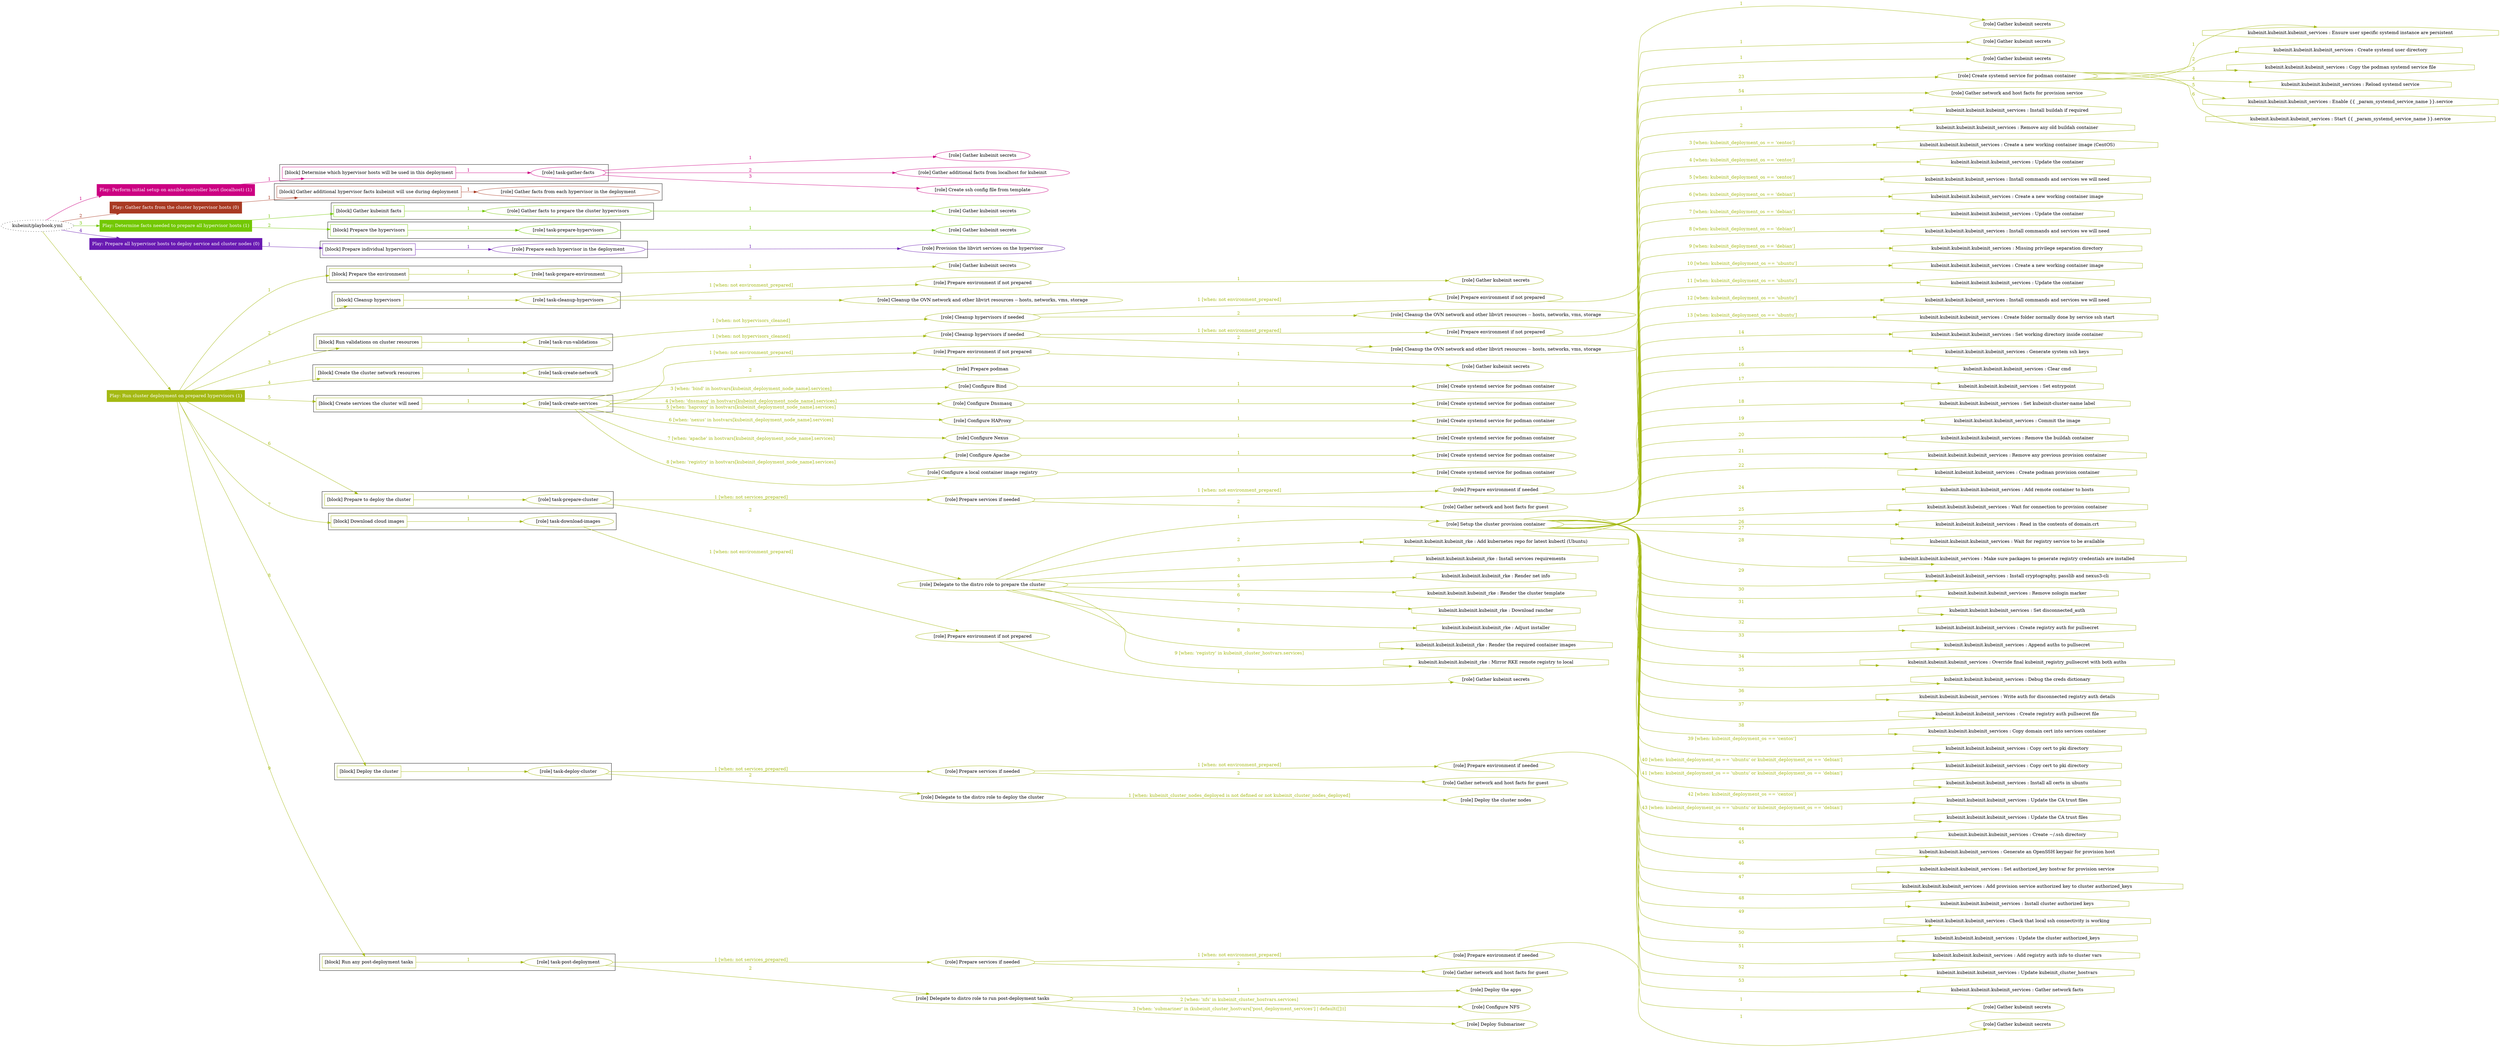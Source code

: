 digraph {
	graph [concentrate=true ordering=in rankdir=LR ratio=fill]
	edge [esep=5 sep=10]
	"kubeinit/playbook.yml" [URL="/home/runner/work/kubeinit/kubeinit/kubeinit/playbook.yml" id=playbook_18d47dff style=dotted]
	play_b6b87c0c [label="Play: Perform initial setup on ansible-controller host (localhost) (1)" URL="/home/runner/work/kubeinit/kubeinit/kubeinit/playbook.yml" color="#cc0082" fontcolor="#ffffff" id=play_b6b87c0c shape=box style=filled tooltip=localhost]
	"kubeinit/playbook.yml" -> play_b6b87c0c [label="1 " color="#cc0082" fontcolor="#cc0082" id=edge_9fa47a9b labeltooltip="1 " tooltip="1 "]
	subgraph "Gather kubeinit secrets" {
		role_8060abc3 [label="[role] Gather kubeinit secrets" URL="/home/runner/.ansible/collections/ansible_collections/kubeinit/kubeinit/roles/kubeinit_prepare/tasks/build_hypervisors_group.yml" color="#cc0082" id=role_8060abc3 tooltip="Gather kubeinit secrets"]
	}
	subgraph "Gather additional facts from localhost for kubeinit" {
		role_ea98f8de [label="[role] Gather additional facts from localhost for kubeinit" URL="/home/runner/.ansible/collections/ansible_collections/kubeinit/kubeinit/roles/kubeinit_prepare/tasks/build_hypervisors_group.yml" color="#cc0082" id=role_ea98f8de tooltip="Gather additional facts from localhost for kubeinit"]
	}
	subgraph "Create ssh config file from template" {
		role_9ffa8717 [label="[role] Create ssh config file from template" URL="/home/runner/.ansible/collections/ansible_collections/kubeinit/kubeinit/roles/kubeinit_prepare/tasks/build_hypervisors_group.yml" color="#cc0082" id=role_9ffa8717 tooltip="Create ssh config file from template"]
	}
	subgraph "task-gather-facts" {
		role_30668539 [label="[role] task-gather-facts" URL="/home/runner/work/kubeinit/kubeinit/kubeinit/playbook.yml" color="#cc0082" id=role_30668539 tooltip="task-gather-facts"]
		role_30668539 -> role_8060abc3 [label="1 " color="#cc0082" fontcolor="#cc0082" id=edge_015f5c0c labeltooltip="1 " tooltip="1 "]
		role_30668539 -> role_ea98f8de [label="2 " color="#cc0082" fontcolor="#cc0082" id=edge_b8d98348 labeltooltip="2 " tooltip="2 "]
		role_30668539 -> role_9ffa8717 [label="3 " color="#cc0082" fontcolor="#cc0082" id=edge_18670500 labeltooltip="3 " tooltip="3 "]
	}
	subgraph "Play: Perform initial setup on ansible-controller host (localhost) (1)" {
		play_b6b87c0c -> block_c91c6707 [label=1 color="#cc0082" fontcolor="#cc0082" id=edge_c7769982 labeltooltip=1 tooltip=1]
		subgraph cluster_block_c91c6707 {
			block_c91c6707 [label="[block] Determine which hypervisor hosts will be used in this deployment" URL="/home/runner/work/kubeinit/kubeinit/kubeinit/playbook.yml" color="#cc0082" id=block_c91c6707 labeltooltip="Determine which hypervisor hosts will be used in this deployment" shape=box tooltip="Determine which hypervisor hosts will be used in this deployment"]
			block_c91c6707 -> role_30668539 [label="1 " color="#cc0082" fontcolor="#cc0082" id=edge_f5919e7e labeltooltip="1 " tooltip="1 "]
		}
	}
	play_7a7fb4d0 [label="Play: Gather facts from the cluster hypervisor hosts (0)" URL="/home/runner/work/kubeinit/kubeinit/kubeinit/playbook.yml" color="#a93a23" fontcolor="#ffffff" id=play_7a7fb4d0 shape=box style=filled tooltip="Play: Gather facts from the cluster hypervisor hosts (0)"]
	"kubeinit/playbook.yml" -> play_7a7fb4d0 [label="2 " color="#a93a23" fontcolor="#a93a23" id=edge_b80edf5e labeltooltip="2 " tooltip="2 "]
	subgraph "Gather facts from each hypervisor in the deployment" {
		role_2e8e6f2e [label="[role] Gather facts from each hypervisor in the deployment" URL="/home/runner/work/kubeinit/kubeinit/kubeinit/playbook.yml" color="#a93a23" id=role_2e8e6f2e tooltip="Gather facts from each hypervisor in the deployment"]
	}
	subgraph "Play: Gather facts from the cluster hypervisor hosts (0)" {
		play_7a7fb4d0 -> block_210640c6 [label=1 color="#a93a23" fontcolor="#a93a23" id=edge_93632564 labeltooltip=1 tooltip=1]
		subgraph cluster_block_210640c6 {
			block_210640c6 [label="[block] Gather additional hypervisor facts kubeinit will use during deployment" URL="/home/runner/work/kubeinit/kubeinit/kubeinit/playbook.yml" color="#a93a23" id=block_210640c6 labeltooltip="Gather additional hypervisor facts kubeinit will use during deployment" shape=box tooltip="Gather additional hypervisor facts kubeinit will use during deployment"]
			block_210640c6 -> role_2e8e6f2e [label="1 " color="#a93a23" fontcolor="#a93a23" id=edge_efc569c7 labeltooltip="1 " tooltip="1 "]
		}
	}
	play_a8dac6bf [label="Play: Determine facts needed to prepare all hypervisor hosts (1)" URL="/home/runner/work/kubeinit/kubeinit/kubeinit/playbook.yml" color="#73c804" fontcolor="#ffffff" id=play_a8dac6bf shape=box style=filled tooltip=localhost]
	"kubeinit/playbook.yml" -> play_a8dac6bf [label="3 " color="#73c804" fontcolor="#73c804" id=edge_4d4c3b42 labeltooltip="3 " tooltip="3 "]
	subgraph "Gather kubeinit secrets" {
		role_856771d6 [label="[role] Gather kubeinit secrets" URL="/home/runner/.ansible/collections/ansible_collections/kubeinit/kubeinit/roles/kubeinit_prepare/tasks/gather_kubeinit_facts.yml" color="#73c804" id=role_856771d6 tooltip="Gather kubeinit secrets"]
	}
	subgraph "Gather facts to prepare the cluster hypervisors" {
		role_bec69e71 [label="[role] Gather facts to prepare the cluster hypervisors" URL="/home/runner/work/kubeinit/kubeinit/kubeinit/playbook.yml" color="#73c804" id=role_bec69e71 tooltip="Gather facts to prepare the cluster hypervisors"]
		role_bec69e71 -> role_856771d6 [label="1 " color="#73c804" fontcolor="#73c804" id=edge_4f2a9dd4 labeltooltip="1 " tooltip="1 "]
	}
	subgraph "Gather kubeinit secrets" {
		role_91c8e1f8 [label="[role] Gather kubeinit secrets" URL="/home/runner/.ansible/collections/ansible_collections/kubeinit/kubeinit/roles/kubeinit_prepare/tasks/gather_kubeinit_facts.yml" color="#73c804" id=role_91c8e1f8 tooltip="Gather kubeinit secrets"]
	}
	subgraph "task-prepare-hypervisors" {
		role_a3110a7a [label="[role] task-prepare-hypervisors" URL="/home/runner/work/kubeinit/kubeinit/kubeinit/playbook.yml" color="#73c804" id=role_a3110a7a tooltip="task-prepare-hypervisors"]
		role_a3110a7a -> role_91c8e1f8 [label="1 " color="#73c804" fontcolor="#73c804" id=edge_2ae1c5d8 labeltooltip="1 " tooltip="1 "]
	}
	subgraph "Play: Determine facts needed to prepare all hypervisor hosts (1)" {
		play_a8dac6bf -> block_017bd061 [label=1 color="#73c804" fontcolor="#73c804" id=edge_4e412e51 labeltooltip=1 tooltip=1]
		subgraph cluster_block_017bd061 {
			block_017bd061 [label="[block] Gather kubeinit facts" URL="/home/runner/work/kubeinit/kubeinit/kubeinit/playbook.yml" color="#73c804" id=block_017bd061 labeltooltip="Gather kubeinit facts" shape=box tooltip="Gather kubeinit facts"]
			block_017bd061 -> role_bec69e71 [label="1 " color="#73c804" fontcolor="#73c804" id=edge_a0aeb68e labeltooltip="1 " tooltip="1 "]
		}
		play_a8dac6bf -> block_4fc7c3f3 [label=2 color="#73c804" fontcolor="#73c804" id=edge_17f4073c labeltooltip=2 tooltip=2]
		subgraph cluster_block_4fc7c3f3 {
			block_4fc7c3f3 [label="[block] Prepare the hypervisors" URL="/home/runner/work/kubeinit/kubeinit/kubeinit/playbook.yml" color="#73c804" id=block_4fc7c3f3 labeltooltip="Prepare the hypervisors" shape=box tooltip="Prepare the hypervisors"]
			block_4fc7c3f3 -> role_a3110a7a [label="1 " color="#73c804" fontcolor="#73c804" id=edge_47a00c60 labeltooltip="1 " tooltip="1 "]
		}
	}
	play_93c455d0 [label="Play: Prepare all hypervisor hosts to deploy service and cluster nodes (0)" URL="/home/runner/work/kubeinit/kubeinit/kubeinit/playbook.yml" color="#691ab2" fontcolor="#ffffff" id=play_93c455d0 shape=box style=filled tooltip="Play: Prepare all hypervisor hosts to deploy service and cluster nodes (0)"]
	"kubeinit/playbook.yml" -> play_93c455d0 [label="4 " color="#691ab2" fontcolor="#691ab2" id=edge_ddf2c8f2 labeltooltip="4 " tooltip="4 "]
	subgraph "Provision the libvirt services on the hypervisor" {
		role_1809dc3b [label="[role] Provision the libvirt services on the hypervisor" URL="/home/runner/.ansible/collections/ansible_collections/kubeinit/kubeinit/roles/kubeinit_prepare/tasks/prepare_hypervisor.yml" color="#691ab2" id=role_1809dc3b tooltip="Provision the libvirt services on the hypervisor"]
	}
	subgraph "Prepare each hypervisor in the deployment" {
		role_7d11602c [label="[role] Prepare each hypervisor in the deployment" URL="/home/runner/work/kubeinit/kubeinit/kubeinit/playbook.yml" color="#691ab2" id=role_7d11602c tooltip="Prepare each hypervisor in the deployment"]
		role_7d11602c -> role_1809dc3b [label="1 " color="#691ab2" fontcolor="#691ab2" id=edge_56c9530b labeltooltip="1 " tooltip="1 "]
	}
	subgraph "Play: Prepare all hypervisor hosts to deploy service and cluster nodes (0)" {
		play_93c455d0 -> block_ba1f85b3 [label=1 color="#691ab2" fontcolor="#691ab2" id=edge_bf83bf2f labeltooltip=1 tooltip=1]
		subgraph cluster_block_ba1f85b3 {
			block_ba1f85b3 [label="[block] Prepare individual hypervisors" URL="/home/runner/work/kubeinit/kubeinit/kubeinit/playbook.yml" color="#691ab2" id=block_ba1f85b3 labeltooltip="Prepare individual hypervisors" shape=box tooltip="Prepare individual hypervisors"]
			block_ba1f85b3 -> role_7d11602c [label="1 " color="#691ab2" fontcolor="#691ab2" id=edge_63945e53 labeltooltip="1 " tooltip="1 "]
		}
	}
	play_e9b2b8d9 [label="Play: Run cluster deployment on prepared hypervisors (1)" URL="/home/runner/work/kubeinit/kubeinit/kubeinit/playbook.yml" color="#a4b913" fontcolor="#ffffff" id=play_e9b2b8d9 shape=box style=filled tooltip=localhost]
	"kubeinit/playbook.yml" -> play_e9b2b8d9 [label="5 " color="#a4b913" fontcolor="#a4b913" id=edge_b8d8cc0f labeltooltip="5 " tooltip="5 "]
	subgraph "Gather kubeinit secrets" {
		role_da49d522 [label="[role] Gather kubeinit secrets" URL="/home/runner/.ansible/collections/ansible_collections/kubeinit/kubeinit/roles/kubeinit_prepare/tasks/gather_kubeinit_facts.yml" color="#a4b913" id=role_da49d522 tooltip="Gather kubeinit secrets"]
	}
	subgraph "task-prepare-environment" {
		role_1f3ae71d [label="[role] task-prepare-environment" URL="/home/runner/work/kubeinit/kubeinit/kubeinit/playbook.yml" color="#a4b913" id=role_1f3ae71d tooltip="task-prepare-environment"]
		role_1f3ae71d -> role_da49d522 [label="1 " color="#a4b913" fontcolor="#a4b913" id=edge_95d96d29 labeltooltip="1 " tooltip="1 "]
	}
	subgraph "Gather kubeinit secrets" {
		role_e6c67e26 [label="[role] Gather kubeinit secrets" URL="/home/runner/.ansible/collections/ansible_collections/kubeinit/kubeinit/roles/kubeinit_prepare/tasks/gather_kubeinit_facts.yml" color="#a4b913" id=role_e6c67e26 tooltip="Gather kubeinit secrets"]
	}
	subgraph "Prepare environment if not prepared" {
		role_30a998e1 [label="[role] Prepare environment if not prepared" URL="/home/runner/.ansible/collections/ansible_collections/kubeinit/kubeinit/roles/kubeinit_prepare/tasks/cleanup_hypervisors.yml" color="#a4b913" id=role_30a998e1 tooltip="Prepare environment if not prepared"]
		role_30a998e1 -> role_e6c67e26 [label="1 " color="#a4b913" fontcolor="#a4b913" id=edge_70e42d14 labeltooltip="1 " tooltip="1 "]
	}
	subgraph "Cleanup the OVN network and other libvirt resources -- hosts, networks, vms, storage" {
		role_a67dd009 [label="[role] Cleanup the OVN network and other libvirt resources -- hosts, networks, vms, storage" URL="/home/runner/.ansible/collections/ansible_collections/kubeinit/kubeinit/roles/kubeinit_prepare/tasks/cleanup_hypervisors.yml" color="#a4b913" id=role_a67dd009 tooltip="Cleanup the OVN network and other libvirt resources -- hosts, networks, vms, storage"]
	}
	subgraph "task-cleanup-hypervisors" {
		role_318609d0 [label="[role] task-cleanup-hypervisors" URL="/home/runner/work/kubeinit/kubeinit/kubeinit/playbook.yml" color="#a4b913" id=role_318609d0 tooltip="task-cleanup-hypervisors"]
		role_318609d0 -> role_30a998e1 [label="1 [when: not environment_prepared]" color="#a4b913" fontcolor="#a4b913" id=edge_da55bd78 labeltooltip="1 [when: not environment_prepared]" tooltip="1 [when: not environment_prepared]"]
		role_318609d0 -> role_a67dd009 [label="2 " color="#a4b913" fontcolor="#a4b913" id=edge_a6aad539 labeltooltip="2 " tooltip="2 "]
	}
	subgraph "Gather kubeinit secrets" {
		role_46c4453d [label="[role] Gather kubeinit secrets" URL="/home/runner/.ansible/collections/ansible_collections/kubeinit/kubeinit/roles/kubeinit_prepare/tasks/gather_kubeinit_facts.yml" color="#a4b913" id=role_46c4453d tooltip="Gather kubeinit secrets"]
	}
	subgraph "Prepare environment if not prepared" {
		role_972b3ff0 [label="[role] Prepare environment if not prepared" URL="/home/runner/.ansible/collections/ansible_collections/kubeinit/kubeinit/roles/kubeinit_prepare/tasks/cleanup_hypervisors.yml" color="#a4b913" id=role_972b3ff0 tooltip="Prepare environment if not prepared"]
		role_972b3ff0 -> role_46c4453d [label="1 " color="#a4b913" fontcolor="#a4b913" id=edge_23086db3 labeltooltip="1 " tooltip="1 "]
	}
	subgraph "Cleanup the OVN network and other libvirt resources -- hosts, networks, vms, storage" {
		role_5d9de554 [label="[role] Cleanup the OVN network and other libvirt resources -- hosts, networks, vms, storage" URL="/home/runner/.ansible/collections/ansible_collections/kubeinit/kubeinit/roles/kubeinit_prepare/tasks/cleanup_hypervisors.yml" color="#a4b913" id=role_5d9de554 tooltip="Cleanup the OVN network and other libvirt resources -- hosts, networks, vms, storage"]
	}
	subgraph "Cleanup hypervisors if needed" {
		role_4e50f524 [label="[role] Cleanup hypervisors if needed" URL="/home/runner/.ansible/collections/ansible_collections/kubeinit/kubeinit/roles/kubeinit_validations/tasks/main.yml" color="#a4b913" id=role_4e50f524 tooltip="Cleanup hypervisors if needed"]
		role_4e50f524 -> role_972b3ff0 [label="1 [when: not environment_prepared]" color="#a4b913" fontcolor="#a4b913" id=edge_eb57e67e labeltooltip="1 [when: not environment_prepared]" tooltip="1 [when: not environment_prepared]"]
		role_4e50f524 -> role_5d9de554 [label="2 " color="#a4b913" fontcolor="#a4b913" id=edge_fe478766 labeltooltip="2 " tooltip="2 "]
	}
	subgraph "task-run-validations" {
		role_b77a80fd [label="[role] task-run-validations" URL="/home/runner/work/kubeinit/kubeinit/kubeinit/playbook.yml" color="#a4b913" id=role_b77a80fd tooltip="task-run-validations"]
		role_b77a80fd -> role_4e50f524 [label="1 [when: not hypervisors_cleaned]" color="#a4b913" fontcolor="#a4b913" id=edge_40e4a20f labeltooltip="1 [when: not hypervisors_cleaned]" tooltip="1 [when: not hypervisors_cleaned]"]
	}
	subgraph "Gather kubeinit secrets" {
		role_b567b6d1 [label="[role] Gather kubeinit secrets" URL="/home/runner/.ansible/collections/ansible_collections/kubeinit/kubeinit/roles/kubeinit_prepare/tasks/gather_kubeinit_facts.yml" color="#a4b913" id=role_b567b6d1 tooltip="Gather kubeinit secrets"]
	}
	subgraph "Prepare environment if not prepared" {
		role_32389838 [label="[role] Prepare environment if not prepared" URL="/home/runner/.ansible/collections/ansible_collections/kubeinit/kubeinit/roles/kubeinit_prepare/tasks/cleanup_hypervisors.yml" color="#a4b913" id=role_32389838 tooltip="Prepare environment if not prepared"]
		role_32389838 -> role_b567b6d1 [label="1 " color="#a4b913" fontcolor="#a4b913" id=edge_13d11cd9 labeltooltip="1 " tooltip="1 "]
	}
	subgraph "Cleanup the OVN network and other libvirt resources -- hosts, networks, vms, storage" {
		role_aee581ad [label="[role] Cleanup the OVN network and other libvirt resources -- hosts, networks, vms, storage" URL="/home/runner/.ansible/collections/ansible_collections/kubeinit/kubeinit/roles/kubeinit_prepare/tasks/cleanup_hypervisors.yml" color="#a4b913" id=role_aee581ad tooltip="Cleanup the OVN network and other libvirt resources -- hosts, networks, vms, storage"]
	}
	subgraph "Cleanup hypervisors if needed" {
		role_9cfe39aa [label="[role] Cleanup hypervisors if needed" URL="/home/runner/.ansible/collections/ansible_collections/kubeinit/kubeinit/roles/kubeinit_libvirt/tasks/create_network.yml" color="#a4b913" id=role_9cfe39aa tooltip="Cleanup hypervisors if needed"]
		role_9cfe39aa -> role_32389838 [label="1 [when: not environment_prepared]" color="#a4b913" fontcolor="#a4b913" id=edge_838c8fac labeltooltip="1 [when: not environment_prepared]" tooltip="1 [when: not environment_prepared]"]
		role_9cfe39aa -> role_aee581ad [label="2 " color="#a4b913" fontcolor="#a4b913" id=edge_c5715dee labeltooltip="2 " tooltip="2 "]
	}
	subgraph "task-create-network" {
		role_0436fbfc [label="[role] task-create-network" URL="/home/runner/work/kubeinit/kubeinit/kubeinit/playbook.yml" color="#a4b913" id=role_0436fbfc tooltip="task-create-network"]
		role_0436fbfc -> role_9cfe39aa [label="1 [when: not hypervisors_cleaned]" color="#a4b913" fontcolor="#a4b913" id=edge_7c92a2df labeltooltip="1 [when: not hypervisors_cleaned]" tooltip="1 [when: not hypervisors_cleaned]"]
	}
	subgraph "Gather kubeinit secrets" {
		role_d556713d [label="[role] Gather kubeinit secrets" URL="/home/runner/.ansible/collections/ansible_collections/kubeinit/kubeinit/roles/kubeinit_prepare/tasks/gather_kubeinit_facts.yml" color="#a4b913" id=role_d556713d tooltip="Gather kubeinit secrets"]
	}
	subgraph "Prepare environment if not prepared" {
		role_3ce62614 [label="[role] Prepare environment if not prepared" URL="/home/runner/.ansible/collections/ansible_collections/kubeinit/kubeinit/roles/kubeinit_services/tasks/main.yml" color="#a4b913" id=role_3ce62614 tooltip="Prepare environment if not prepared"]
		role_3ce62614 -> role_d556713d [label="1 " color="#a4b913" fontcolor="#a4b913" id=edge_ff6d3ae5 labeltooltip="1 " tooltip="1 "]
	}
	subgraph "Prepare podman" {
		role_92a9301b [label="[role] Prepare podman" URL="/home/runner/.ansible/collections/ansible_collections/kubeinit/kubeinit/roles/kubeinit_services/tasks/00_create_service_pod.yml" color="#a4b913" id=role_92a9301b tooltip="Prepare podman"]
	}
	subgraph "Create systemd service for podman container" {
		role_08304bac [label="[role] Create systemd service for podman container" URL="/home/runner/.ansible/collections/ansible_collections/kubeinit/kubeinit/roles/kubeinit_bind/tasks/main.yml" color="#a4b913" id=role_08304bac tooltip="Create systemd service for podman container"]
	}
	subgraph "Configure Bind" {
		role_f35caaeb [label="[role] Configure Bind" URL="/home/runner/.ansible/collections/ansible_collections/kubeinit/kubeinit/roles/kubeinit_services/tasks/start_services_containers.yml" color="#a4b913" id=role_f35caaeb tooltip="Configure Bind"]
		role_f35caaeb -> role_08304bac [label="1 " color="#a4b913" fontcolor="#a4b913" id=edge_734fa522 labeltooltip="1 " tooltip="1 "]
	}
	subgraph "Create systemd service for podman container" {
		role_cc1b3993 [label="[role] Create systemd service for podman container" URL="/home/runner/.ansible/collections/ansible_collections/kubeinit/kubeinit/roles/kubeinit_dnsmasq/tasks/main.yml" color="#a4b913" id=role_cc1b3993 tooltip="Create systemd service for podman container"]
	}
	subgraph "Configure Dnsmasq" {
		role_f56306ab [label="[role] Configure Dnsmasq" URL="/home/runner/.ansible/collections/ansible_collections/kubeinit/kubeinit/roles/kubeinit_services/tasks/start_services_containers.yml" color="#a4b913" id=role_f56306ab tooltip="Configure Dnsmasq"]
		role_f56306ab -> role_cc1b3993 [label="1 " color="#a4b913" fontcolor="#a4b913" id=edge_f1b2e29a labeltooltip="1 " tooltip="1 "]
	}
	subgraph "Create systemd service for podman container" {
		role_71fe3dec [label="[role] Create systemd service for podman container" URL="/home/runner/.ansible/collections/ansible_collections/kubeinit/kubeinit/roles/kubeinit_haproxy/tasks/main.yml" color="#a4b913" id=role_71fe3dec tooltip="Create systemd service for podman container"]
	}
	subgraph "Configure HAProxy" {
		role_1289afbe [label="[role] Configure HAProxy" URL="/home/runner/.ansible/collections/ansible_collections/kubeinit/kubeinit/roles/kubeinit_services/tasks/start_services_containers.yml" color="#a4b913" id=role_1289afbe tooltip="Configure HAProxy"]
		role_1289afbe -> role_71fe3dec [label="1 " color="#a4b913" fontcolor="#a4b913" id=edge_45c3070c labeltooltip="1 " tooltip="1 "]
	}
	subgraph "Create systemd service for podman container" {
		role_f14c0ce7 [label="[role] Create systemd service for podman container" URL="/home/runner/.ansible/collections/ansible_collections/kubeinit/kubeinit/roles/kubeinit_nexus/tasks/main.yml" color="#a4b913" id=role_f14c0ce7 tooltip="Create systemd service for podman container"]
	}
	subgraph "Configure Nexus" {
		role_8a3e960b [label="[role] Configure Nexus" URL="/home/runner/.ansible/collections/ansible_collections/kubeinit/kubeinit/roles/kubeinit_services/tasks/start_services_containers.yml" color="#a4b913" id=role_8a3e960b tooltip="Configure Nexus"]
		role_8a3e960b -> role_f14c0ce7 [label="1 " color="#a4b913" fontcolor="#a4b913" id=edge_ad21dc40 labeltooltip="1 " tooltip="1 "]
	}
	subgraph "Create systemd service for podman container" {
		role_d39a9d47 [label="[role] Create systemd service for podman container" URL="/home/runner/.ansible/collections/ansible_collections/kubeinit/kubeinit/roles/kubeinit_apache/tasks/main.yml" color="#a4b913" id=role_d39a9d47 tooltip="Create systemd service for podman container"]
	}
	subgraph "Configure Apache" {
		role_0157055f [label="[role] Configure Apache" URL="/home/runner/.ansible/collections/ansible_collections/kubeinit/kubeinit/roles/kubeinit_services/tasks/start_services_containers.yml" color="#a4b913" id=role_0157055f tooltip="Configure Apache"]
		role_0157055f -> role_d39a9d47 [label="1 " color="#a4b913" fontcolor="#a4b913" id=edge_f70081cf labeltooltip="1 " tooltip="1 "]
	}
	subgraph "Create systemd service for podman container" {
		role_fe306849 [label="[role] Create systemd service for podman container" URL="/home/runner/.ansible/collections/ansible_collections/kubeinit/kubeinit/roles/kubeinit_registry/tasks/main.yml" color="#a4b913" id=role_fe306849 tooltip="Create systemd service for podman container"]
	}
	subgraph "Configure a local container image registry" {
		role_df823fce [label="[role] Configure a local container image registry" URL="/home/runner/.ansible/collections/ansible_collections/kubeinit/kubeinit/roles/kubeinit_services/tasks/start_services_containers.yml" color="#a4b913" id=role_df823fce tooltip="Configure a local container image registry"]
		role_df823fce -> role_fe306849 [label="1 " color="#a4b913" fontcolor="#a4b913" id=edge_5b908dba labeltooltip="1 " tooltip="1 "]
	}
	subgraph "task-create-services" {
		role_62a5d311 [label="[role] task-create-services" URL="/home/runner/work/kubeinit/kubeinit/kubeinit/playbook.yml" color="#a4b913" id=role_62a5d311 tooltip="task-create-services"]
		role_62a5d311 -> role_3ce62614 [label="1 [when: not environment_prepared]" color="#a4b913" fontcolor="#a4b913" id=edge_c04a46c8 labeltooltip="1 [when: not environment_prepared]" tooltip="1 [when: not environment_prepared]"]
		role_62a5d311 -> role_92a9301b [label="2 " color="#a4b913" fontcolor="#a4b913" id=edge_27307eee labeltooltip="2 " tooltip="2 "]
		role_62a5d311 -> role_f35caaeb [label="3 [when: 'bind' in hostvars[kubeinit_deployment_node_name].services]" color="#a4b913" fontcolor="#a4b913" id=edge_60416a26 labeltooltip="3 [when: 'bind' in hostvars[kubeinit_deployment_node_name].services]" tooltip="3 [when: 'bind' in hostvars[kubeinit_deployment_node_name].services]"]
		role_62a5d311 -> role_f56306ab [label="4 [when: 'dnsmasq' in hostvars[kubeinit_deployment_node_name].services]" color="#a4b913" fontcolor="#a4b913" id=edge_06e623e9 labeltooltip="4 [when: 'dnsmasq' in hostvars[kubeinit_deployment_node_name].services]" tooltip="4 [when: 'dnsmasq' in hostvars[kubeinit_deployment_node_name].services]"]
		role_62a5d311 -> role_1289afbe [label="5 [when: 'haproxy' in hostvars[kubeinit_deployment_node_name].services]" color="#a4b913" fontcolor="#a4b913" id=edge_35be4554 labeltooltip="5 [when: 'haproxy' in hostvars[kubeinit_deployment_node_name].services]" tooltip="5 [when: 'haproxy' in hostvars[kubeinit_deployment_node_name].services]"]
		role_62a5d311 -> role_8a3e960b [label="6 [when: 'nexus' in hostvars[kubeinit_deployment_node_name].services]" color="#a4b913" fontcolor="#a4b913" id=edge_8bc43b34 labeltooltip="6 [when: 'nexus' in hostvars[kubeinit_deployment_node_name].services]" tooltip="6 [when: 'nexus' in hostvars[kubeinit_deployment_node_name].services]"]
		role_62a5d311 -> role_0157055f [label="7 [when: 'apache' in hostvars[kubeinit_deployment_node_name].services]" color="#a4b913" fontcolor="#a4b913" id=edge_2ea1d274 labeltooltip="7 [when: 'apache' in hostvars[kubeinit_deployment_node_name].services]" tooltip="7 [when: 'apache' in hostvars[kubeinit_deployment_node_name].services]"]
		role_62a5d311 -> role_df823fce [label="8 [when: 'registry' in hostvars[kubeinit_deployment_node_name].services]" color="#a4b913" fontcolor="#a4b913" id=edge_1277dbfb labeltooltip="8 [when: 'registry' in hostvars[kubeinit_deployment_node_name].services]" tooltip="8 [when: 'registry' in hostvars[kubeinit_deployment_node_name].services]"]
	}
	subgraph "Gather kubeinit secrets" {
		role_06355288 [label="[role] Gather kubeinit secrets" URL="/home/runner/.ansible/collections/ansible_collections/kubeinit/kubeinit/roles/kubeinit_prepare/tasks/gather_kubeinit_facts.yml" color="#a4b913" id=role_06355288 tooltip="Gather kubeinit secrets"]
	}
	subgraph "Prepare environment if needed" {
		role_dd2d61c0 [label="[role] Prepare environment if needed" URL="/home/runner/.ansible/collections/ansible_collections/kubeinit/kubeinit/roles/kubeinit_services/tasks/prepare_services.yml" color="#a4b913" id=role_dd2d61c0 tooltip="Prepare environment if needed"]
		role_dd2d61c0 -> role_06355288 [label="1 " color="#a4b913" fontcolor="#a4b913" id=edge_bc2de8de labeltooltip="1 " tooltip="1 "]
	}
	subgraph "Gather network and host facts for guest" {
		role_bfda3b1a [label="[role] Gather network and host facts for guest" URL="/home/runner/.ansible/collections/ansible_collections/kubeinit/kubeinit/roles/kubeinit_services/tasks/prepare_services.yml" color="#a4b913" id=role_bfda3b1a tooltip="Gather network and host facts for guest"]
	}
	subgraph "Prepare services if needed" {
		role_358dd399 [label="[role] Prepare services if needed" URL="/home/runner/.ansible/collections/ansible_collections/kubeinit/kubeinit/roles/kubeinit_prepare/tasks/prepare_cluster.yml" color="#a4b913" id=role_358dd399 tooltip="Prepare services if needed"]
		role_358dd399 -> role_dd2d61c0 [label="1 [when: not environment_prepared]" color="#a4b913" fontcolor="#a4b913" id=edge_fbc4a8cb labeltooltip="1 [when: not environment_prepared]" tooltip="1 [when: not environment_prepared]"]
		role_358dd399 -> role_bfda3b1a [label="2 " color="#a4b913" fontcolor="#a4b913" id=edge_39f7ff2a labeltooltip="2 " tooltip="2 "]
	}
	subgraph "Create systemd service for podman container" {
		role_20b3344e [label="[role] Create systemd service for podman container" URL="/home/runner/.ansible/collections/ansible_collections/kubeinit/kubeinit/roles/kubeinit_services/tasks/create_provision_container.yml" color="#a4b913" id=role_20b3344e tooltip="Create systemd service for podman container"]
		task_15ab8383 [label="kubeinit.kubeinit.kubeinit_services : Ensure user specific systemd instance are persistent" URL="/home/runner/.ansible/collections/ansible_collections/kubeinit/kubeinit/roles/kubeinit_services/tasks/create_managed_service.yml" color="#a4b913" id=task_15ab8383 shape=octagon tooltip="kubeinit.kubeinit.kubeinit_services : Ensure user specific systemd instance are persistent"]
		role_20b3344e -> task_15ab8383 [label="1 " color="#a4b913" fontcolor="#a4b913" id=edge_730f9a2b labeltooltip="1 " tooltip="1 "]
		task_7e2551ea [label="kubeinit.kubeinit.kubeinit_services : Create systemd user directory" URL="/home/runner/.ansible/collections/ansible_collections/kubeinit/kubeinit/roles/kubeinit_services/tasks/create_managed_service.yml" color="#a4b913" id=task_7e2551ea shape=octagon tooltip="kubeinit.kubeinit.kubeinit_services : Create systemd user directory"]
		role_20b3344e -> task_7e2551ea [label="2 " color="#a4b913" fontcolor="#a4b913" id=edge_1a3167c6 labeltooltip="2 " tooltip="2 "]
		task_e57f54d2 [label="kubeinit.kubeinit.kubeinit_services : Copy the podman systemd service file" URL="/home/runner/.ansible/collections/ansible_collections/kubeinit/kubeinit/roles/kubeinit_services/tasks/create_managed_service.yml" color="#a4b913" id=task_e57f54d2 shape=octagon tooltip="kubeinit.kubeinit.kubeinit_services : Copy the podman systemd service file"]
		role_20b3344e -> task_e57f54d2 [label="3 " color="#a4b913" fontcolor="#a4b913" id=edge_5e39d8e7 labeltooltip="3 " tooltip="3 "]
		task_7871197e [label="kubeinit.kubeinit.kubeinit_services : Reload systemd service" URL="/home/runner/.ansible/collections/ansible_collections/kubeinit/kubeinit/roles/kubeinit_services/tasks/create_managed_service.yml" color="#a4b913" id=task_7871197e shape=octagon tooltip="kubeinit.kubeinit.kubeinit_services : Reload systemd service"]
		role_20b3344e -> task_7871197e [label="4 " color="#a4b913" fontcolor="#a4b913" id=edge_b48086e4 labeltooltip="4 " tooltip="4 "]
		task_47b639ae [label="kubeinit.kubeinit.kubeinit_services : Enable {{ _param_systemd_service_name }}.service" URL="/home/runner/.ansible/collections/ansible_collections/kubeinit/kubeinit/roles/kubeinit_services/tasks/create_managed_service.yml" color="#a4b913" id=task_47b639ae shape=octagon tooltip="kubeinit.kubeinit.kubeinit_services : Enable {{ _param_systemd_service_name }}.service"]
		role_20b3344e -> task_47b639ae [label="5 " color="#a4b913" fontcolor="#a4b913" id=edge_499f88d6 labeltooltip="5 " tooltip="5 "]
		task_ab924bba [label="kubeinit.kubeinit.kubeinit_services : Start {{ _param_systemd_service_name }}.service" URL="/home/runner/.ansible/collections/ansible_collections/kubeinit/kubeinit/roles/kubeinit_services/tasks/create_managed_service.yml" color="#a4b913" id=task_ab924bba shape=octagon tooltip="kubeinit.kubeinit.kubeinit_services : Start {{ _param_systemd_service_name }}.service"]
		role_20b3344e -> task_ab924bba [label="6 " color="#a4b913" fontcolor="#a4b913" id=edge_2e38d060 labeltooltip="6 " tooltip="6 "]
	}
	subgraph "Gather network and host facts for provision service" {
		role_673a209f [label="[role] Gather network and host facts for provision service" URL="/home/runner/.ansible/collections/ansible_collections/kubeinit/kubeinit/roles/kubeinit_services/tasks/create_provision_container.yml" color="#a4b913" id=role_673a209f tooltip="Gather network and host facts for provision service"]
	}
	subgraph "Setup the cluster provision container" {
		role_8b9d44fd [label="[role] Setup the cluster provision container" URL="/home/runner/.ansible/collections/ansible_collections/kubeinit/kubeinit/roles/kubeinit_rke/tasks/prepare_cluster.yml" color="#a4b913" id=role_8b9d44fd tooltip="Setup the cluster provision container"]
		task_c3efe4ad [label="kubeinit.kubeinit.kubeinit_services : Install buildah if required" URL="/home/runner/.ansible/collections/ansible_collections/kubeinit/kubeinit/roles/kubeinit_services/tasks/create_provision_container.yml" color="#a4b913" id=task_c3efe4ad shape=octagon tooltip="kubeinit.kubeinit.kubeinit_services : Install buildah if required"]
		role_8b9d44fd -> task_c3efe4ad [label="1 " color="#a4b913" fontcolor="#a4b913" id=edge_5ae275de labeltooltip="1 " tooltip="1 "]
		task_0e81028c [label="kubeinit.kubeinit.kubeinit_services : Remove any old buildah container" URL="/home/runner/.ansible/collections/ansible_collections/kubeinit/kubeinit/roles/kubeinit_services/tasks/create_provision_container.yml" color="#a4b913" id=task_0e81028c shape=octagon tooltip="kubeinit.kubeinit.kubeinit_services : Remove any old buildah container"]
		role_8b9d44fd -> task_0e81028c [label="2 " color="#a4b913" fontcolor="#a4b913" id=edge_abe17ffe labeltooltip="2 " tooltip="2 "]
		task_c5f447bd [label="kubeinit.kubeinit.kubeinit_services : Create a new working container image (CentOS)" URL="/home/runner/.ansible/collections/ansible_collections/kubeinit/kubeinit/roles/kubeinit_services/tasks/create_provision_container.yml" color="#a4b913" id=task_c5f447bd shape=octagon tooltip="kubeinit.kubeinit.kubeinit_services : Create a new working container image (CentOS)"]
		role_8b9d44fd -> task_c5f447bd [label="3 [when: kubeinit_deployment_os == 'centos']" color="#a4b913" fontcolor="#a4b913" id=edge_08be044d labeltooltip="3 [when: kubeinit_deployment_os == 'centos']" tooltip="3 [when: kubeinit_deployment_os == 'centos']"]
		task_df0378cd [label="kubeinit.kubeinit.kubeinit_services : Update the container" URL="/home/runner/.ansible/collections/ansible_collections/kubeinit/kubeinit/roles/kubeinit_services/tasks/create_provision_container.yml" color="#a4b913" id=task_df0378cd shape=octagon tooltip="kubeinit.kubeinit.kubeinit_services : Update the container"]
		role_8b9d44fd -> task_df0378cd [label="4 [when: kubeinit_deployment_os == 'centos']" color="#a4b913" fontcolor="#a4b913" id=edge_3186e734 labeltooltip="4 [when: kubeinit_deployment_os == 'centos']" tooltip="4 [when: kubeinit_deployment_os == 'centos']"]
		task_f19f6614 [label="kubeinit.kubeinit.kubeinit_services : Install commands and services we will need" URL="/home/runner/.ansible/collections/ansible_collections/kubeinit/kubeinit/roles/kubeinit_services/tasks/create_provision_container.yml" color="#a4b913" id=task_f19f6614 shape=octagon tooltip="kubeinit.kubeinit.kubeinit_services : Install commands and services we will need"]
		role_8b9d44fd -> task_f19f6614 [label="5 [when: kubeinit_deployment_os == 'centos']" color="#a4b913" fontcolor="#a4b913" id=edge_2d1edc73 labeltooltip="5 [when: kubeinit_deployment_os == 'centos']" tooltip="5 [when: kubeinit_deployment_os == 'centos']"]
		task_a56afbbf [label="kubeinit.kubeinit.kubeinit_services : Create a new working container image" URL="/home/runner/.ansible/collections/ansible_collections/kubeinit/kubeinit/roles/kubeinit_services/tasks/create_provision_container.yml" color="#a4b913" id=task_a56afbbf shape=octagon tooltip="kubeinit.kubeinit.kubeinit_services : Create a new working container image"]
		role_8b9d44fd -> task_a56afbbf [label="6 [when: kubeinit_deployment_os == 'debian']" color="#a4b913" fontcolor="#a4b913" id=edge_ad6dc673 labeltooltip="6 [when: kubeinit_deployment_os == 'debian']" tooltip="6 [when: kubeinit_deployment_os == 'debian']"]
		task_2ac44624 [label="kubeinit.kubeinit.kubeinit_services : Update the container" URL="/home/runner/.ansible/collections/ansible_collections/kubeinit/kubeinit/roles/kubeinit_services/tasks/create_provision_container.yml" color="#a4b913" id=task_2ac44624 shape=octagon tooltip="kubeinit.kubeinit.kubeinit_services : Update the container"]
		role_8b9d44fd -> task_2ac44624 [label="7 [when: kubeinit_deployment_os == 'debian']" color="#a4b913" fontcolor="#a4b913" id=edge_579e8733 labeltooltip="7 [when: kubeinit_deployment_os == 'debian']" tooltip="7 [when: kubeinit_deployment_os == 'debian']"]
		task_14b35c5f [label="kubeinit.kubeinit.kubeinit_services : Install commands and services we will need" URL="/home/runner/.ansible/collections/ansible_collections/kubeinit/kubeinit/roles/kubeinit_services/tasks/create_provision_container.yml" color="#a4b913" id=task_14b35c5f shape=octagon tooltip="kubeinit.kubeinit.kubeinit_services : Install commands and services we will need"]
		role_8b9d44fd -> task_14b35c5f [label="8 [when: kubeinit_deployment_os == 'debian']" color="#a4b913" fontcolor="#a4b913" id=edge_ff5aea12 labeltooltip="8 [when: kubeinit_deployment_os == 'debian']" tooltip="8 [when: kubeinit_deployment_os == 'debian']"]
		task_92abd722 [label="kubeinit.kubeinit.kubeinit_services : Missing privilege separation directory" URL="/home/runner/.ansible/collections/ansible_collections/kubeinit/kubeinit/roles/kubeinit_services/tasks/create_provision_container.yml" color="#a4b913" id=task_92abd722 shape=octagon tooltip="kubeinit.kubeinit.kubeinit_services : Missing privilege separation directory"]
		role_8b9d44fd -> task_92abd722 [label="9 [when: kubeinit_deployment_os == 'debian']" color="#a4b913" fontcolor="#a4b913" id=edge_ecdfed9f labeltooltip="9 [when: kubeinit_deployment_os == 'debian']" tooltip="9 [when: kubeinit_deployment_os == 'debian']"]
		task_ba2ad202 [label="kubeinit.kubeinit.kubeinit_services : Create a new working container image" URL="/home/runner/.ansible/collections/ansible_collections/kubeinit/kubeinit/roles/kubeinit_services/tasks/create_provision_container.yml" color="#a4b913" id=task_ba2ad202 shape=octagon tooltip="kubeinit.kubeinit.kubeinit_services : Create a new working container image"]
		role_8b9d44fd -> task_ba2ad202 [label="10 [when: kubeinit_deployment_os == 'ubuntu']" color="#a4b913" fontcolor="#a4b913" id=edge_5db13843 labeltooltip="10 [when: kubeinit_deployment_os == 'ubuntu']" tooltip="10 [when: kubeinit_deployment_os == 'ubuntu']"]
		task_ff3a9219 [label="kubeinit.kubeinit.kubeinit_services : Update the container" URL="/home/runner/.ansible/collections/ansible_collections/kubeinit/kubeinit/roles/kubeinit_services/tasks/create_provision_container.yml" color="#a4b913" id=task_ff3a9219 shape=octagon tooltip="kubeinit.kubeinit.kubeinit_services : Update the container"]
		role_8b9d44fd -> task_ff3a9219 [label="11 [when: kubeinit_deployment_os == 'ubuntu']" color="#a4b913" fontcolor="#a4b913" id=edge_c90ac63d labeltooltip="11 [when: kubeinit_deployment_os == 'ubuntu']" tooltip="11 [when: kubeinit_deployment_os == 'ubuntu']"]
		task_3f166bff [label="kubeinit.kubeinit.kubeinit_services : Install commands and services we will need" URL="/home/runner/.ansible/collections/ansible_collections/kubeinit/kubeinit/roles/kubeinit_services/tasks/create_provision_container.yml" color="#a4b913" id=task_3f166bff shape=octagon tooltip="kubeinit.kubeinit.kubeinit_services : Install commands and services we will need"]
		role_8b9d44fd -> task_3f166bff [label="12 [when: kubeinit_deployment_os == 'ubuntu']" color="#a4b913" fontcolor="#a4b913" id=edge_67c0f1af labeltooltip="12 [when: kubeinit_deployment_os == 'ubuntu']" tooltip="12 [when: kubeinit_deployment_os == 'ubuntu']"]
		task_10c1cf1e [label="kubeinit.kubeinit.kubeinit_services : Create folder normally done by service ssh start" URL="/home/runner/.ansible/collections/ansible_collections/kubeinit/kubeinit/roles/kubeinit_services/tasks/create_provision_container.yml" color="#a4b913" id=task_10c1cf1e shape=octagon tooltip="kubeinit.kubeinit.kubeinit_services : Create folder normally done by service ssh start"]
		role_8b9d44fd -> task_10c1cf1e [label="13 [when: kubeinit_deployment_os == 'ubuntu']" color="#a4b913" fontcolor="#a4b913" id=edge_91ac165c labeltooltip="13 [when: kubeinit_deployment_os == 'ubuntu']" tooltip="13 [when: kubeinit_deployment_os == 'ubuntu']"]
		task_74ffe7c8 [label="kubeinit.kubeinit.kubeinit_services : Set working directory inside container" URL="/home/runner/.ansible/collections/ansible_collections/kubeinit/kubeinit/roles/kubeinit_services/tasks/create_provision_container.yml" color="#a4b913" id=task_74ffe7c8 shape=octagon tooltip="kubeinit.kubeinit.kubeinit_services : Set working directory inside container"]
		role_8b9d44fd -> task_74ffe7c8 [label="14 " color="#a4b913" fontcolor="#a4b913" id=edge_97abef9a labeltooltip="14 " tooltip="14 "]
		task_697ef042 [label="kubeinit.kubeinit.kubeinit_services : Generate system ssh keys" URL="/home/runner/.ansible/collections/ansible_collections/kubeinit/kubeinit/roles/kubeinit_services/tasks/create_provision_container.yml" color="#a4b913" id=task_697ef042 shape=octagon tooltip="kubeinit.kubeinit.kubeinit_services : Generate system ssh keys"]
		role_8b9d44fd -> task_697ef042 [label="15 " color="#a4b913" fontcolor="#a4b913" id=edge_055ded68 labeltooltip="15 " tooltip="15 "]
		task_c099e90c [label="kubeinit.kubeinit.kubeinit_services : Clear cmd" URL="/home/runner/.ansible/collections/ansible_collections/kubeinit/kubeinit/roles/kubeinit_services/tasks/create_provision_container.yml" color="#a4b913" id=task_c099e90c shape=octagon tooltip="kubeinit.kubeinit.kubeinit_services : Clear cmd"]
		role_8b9d44fd -> task_c099e90c [label="16 " color="#a4b913" fontcolor="#a4b913" id=edge_bd28b320 labeltooltip="16 " tooltip="16 "]
		task_e4bb9a99 [label="kubeinit.kubeinit.kubeinit_services : Set entrypoint" URL="/home/runner/.ansible/collections/ansible_collections/kubeinit/kubeinit/roles/kubeinit_services/tasks/create_provision_container.yml" color="#a4b913" id=task_e4bb9a99 shape=octagon tooltip="kubeinit.kubeinit.kubeinit_services : Set entrypoint"]
		role_8b9d44fd -> task_e4bb9a99 [label="17 " color="#a4b913" fontcolor="#a4b913" id=edge_a4a6d1b0 labeltooltip="17 " tooltip="17 "]
		task_e747d978 [label="kubeinit.kubeinit.kubeinit_services : Set kubeinit-cluster-name label" URL="/home/runner/.ansible/collections/ansible_collections/kubeinit/kubeinit/roles/kubeinit_services/tasks/create_provision_container.yml" color="#a4b913" id=task_e747d978 shape=octagon tooltip="kubeinit.kubeinit.kubeinit_services : Set kubeinit-cluster-name label"]
		role_8b9d44fd -> task_e747d978 [label="18 " color="#a4b913" fontcolor="#a4b913" id=edge_f72613f8 labeltooltip="18 " tooltip="18 "]
		task_96b37d47 [label="kubeinit.kubeinit.kubeinit_services : Commit the image" URL="/home/runner/.ansible/collections/ansible_collections/kubeinit/kubeinit/roles/kubeinit_services/tasks/create_provision_container.yml" color="#a4b913" id=task_96b37d47 shape=octagon tooltip="kubeinit.kubeinit.kubeinit_services : Commit the image"]
		role_8b9d44fd -> task_96b37d47 [label="19 " color="#a4b913" fontcolor="#a4b913" id=edge_4e580544 labeltooltip="19 " tooltip="19 "]
		task_f764faec [label="kubeinit.kubeinit.kubeinit_services : Remove the buildah container" URL="/home/runner/.ansible/collections/ansible_collections/kubeinit/kubeinit/roles/kubeinit_services/tasks/create_provision_container.yml" color="#a4b913" id=task_f764faec shape=octagon tooltip="kubeinit.kubeinit.kubeinit_services : Remove the buildah container"]
		role_8b9d44fd -> task_f764faec [label="20 " color="#a4b913" fontcolor="#a4b913" id=edge_70d32048 labeltooltip="20 " tooltip="20 "]
		task_ec3a873f [label="kubeinit.kubeinit.kubeinit_services : Remove any previous provision container" URL="/home/runner/.ansible/collections/ansible_collections/kubeinit/kubeinit/roles/kubeinit_services/tasks/create_provision_container.yml" color="#a4b913" id=task_ec3a873f shape=octagon tooltip="kubeinit.kubeinit.kubeinit_services : Remove any previous provision container"]
		role_8b9d44fd -> task_ec3a873f [label="21 " color="#a4b913" fontcolor="#a4b913" id=edge_9408248a labeltooltip="21 " tooltip="21 "]
		task_0db62883 [label="kubeinit.kubeinit.kubeinit_services : Create podman provision container" URL="/home/runner/.ansible/collections/ansible_collections/kubeinit/kubeinit/roles/kubeinit_services/tasks/create_provision_container.yml" color="#a4b913" id=task_0db62883 shape=octagon tooltip="kubeinit.kubeinit.kubeinit_services : Create podman provision container"]
		role_8b9d44fd -> task_0db62883 [label="22 " color="#a4b913" fontcolor="#a4b913" id=edge_cf687ab2 labeltooltip="22 " tooltip="22 "]
		role_8b9d44fd -> role_20b3344e [label="23 " color="#a4b913" fontcolor="#a4b913" id=edge_4aef62aa labeltooltip="23 " tooltip="23 "]
		task_e4c0d6f4 [label="kubeinit.kubeinit.kubeinit_services : Add remote container to hosts" URL="/home/runner/.ansible/collections/ansible_collections/kubeinit/kubeinit/roles/kubeinit_services/tasks/create_provision_container.yml" color="#a4b913" id=task_e4c0d6f4 shape=octagon tooltip="kubeinit.kubeinit.kubeinit_services : Add remote container to hosts"]
		role_8b9d44fd -> task_e4c0d6f4 [label="24 " color="#a4b913" fontcolor="#a4b913" id=edge_a88fd0d8 labeltooltip="24 " tooltip="24 "]
		task_4be3456a [label="kubeinit.kubeinit.kubeinit_services : Wait for connection to provision container" URL="/home/runner/.ansible/collections/ansible_collections/kubeinit/kubeinit/roles/kubeinit_services/tasks/create_provision_container.yml" color="#a4b913" id=task_4be3456a shape=octagon tooltip="kubeinit.kubeinit.kubeinit_services : Wait for connection to provision container"]
		role_8b9d44fd -> task_4be3456a [label="25 " color="#a4b913" fontcolor="#a4b913" id=edge_bba4ba44 labeltooltip="25 " tooltip="25 "]
		task_489e673b [label="kubeinit.kubeinit.kubeinit_services : Read in the contents of domain.crt" URL="/home/runner/.ansible/collections/ansible_collections/kubeinit/kubeinit/roles/kubeinit_services/tasks/create_provision_container.yml" color="#a4b913" id=task_489e673b shape=octagon tooltip="kubeinit.kubeinit.kubeinit_services : Read in the contents of domain.crt"]
		role_8b9d44fd -> task_489e673b [label="26 " color="#a4b913" fontcolor="#a4b913" id=edge_bbe4becb labeltooltip="26 " tooltip="26 "]
		task_ee6749eb [label="kubeinit.kubeinit.kubeinit_services : Wait for registry service to be available" URL="/home/runner/.ansible/collections/ansible_collections/kubeinit/kubeinit/roles/kubeinit_services/tasks/create_provision_container.yml" color="#a4b913" id=task_ee6749eb shape=octagon tooltip="kubeinit.kubeinit.kubeinit_services : Wait for registry service to be available"]
		role_8b9d44fd -> task_ee6749eb [label="27 " color="#a4b913" fontcolor="#a4b913" id=edge_cc91a131 labeltooltip="27 " tooltip="27 "]
		task_6dd97991 [label="kubeinit.kubeinit.kubeinit_services : Make sure packages to generate registry credentials are installed" URL="/home/runner/.ansible/collections/ansible_collections/kubeinit/kubeinit/roles/kubeinit_services/tasks/create_provision_container.yml" color="#a4b913" id=task_6dd97991 shape=octagon tooltip="kubeinit.kubeinit.kubeinit_services : Make sure packages to generate registry credentials are installed"]
		role_8b9d44fd -> task_6dd97991 [label="28 " color="#a4b913" fontcolor="#a4b913" id=edge_67b23e7e labeltooltip="28 " tooltip="28 "]
		task_447626bc [label="kubeinit.kubeinit.kubeinit_services : Install cryptography, passlib and nexus3-cli" URL="/home/runner/.ansible/collections/ansible_collections/kubeinit/kubeinit/roles/kubeinit_services/tasks/create_provision_container.yml" color="#a4b913" id=task_447626bc shape=octagon tooltip="kubeinit.kubeinit.kubeinit_services : Install cryptography, passlib and nexus3-cli"]
		role_8b9d44fd -> task_447626bc [label="29 " color="#a4b913" fontcolor="#a4b913" id=edge_ef2b3f77 labeltooltip="29 " tooltip="29 "]
		task_fffd72fc [label="kubeinit.kubeinit.kubeinit_services : Remove nologin marker" URL="/home/runner/.ansible/collections/ansible_collections/kubeinit/kubeinit/roles/kubeinit_services/tasks/create_provision_container.yml" color="#a4b913" id=task_fffd72fc shape=octagon tooltip="kubeinit.kubeinit.kubeinit_services : Remove nologin marker"]
		role_8b9d44fd -> task_fffd72fc [label="30 " color="#a4b913" fontcolor="#a4b913" id=edge_a326b828 labeltooltip="30 " tooltip="30 "]
		task_891ab750 [label="kubeinit.kubeinit.kubeinit_services : Set disconnected_auth" URL="/home/runner/.ansible/collections/ansible_collections/kubeinit/kubeinit/roles/kubeinit_services/tasks/create_provision_container.yml" color="#a4b913" id=task_891ab750 shape=octagon tooltip="kubeinit.kubeinit.kubeinit_services : Set disconnected_auth"]
		role_8b9d44fd -> task_891ab750 [label="31 " color="#a4b913" fontcolor="#a4b913" id=edge_c4d64db9 labeltooltip="31 " tooltip="31 "]
		task_666b2e70 [label="kubeinit.kubeinit.kubeinit_services : Create registry auth for pullsecret" URL="/home/runner/.ansible/collections/ansible_collections/kubeinit/kubeinit/roles/kubeinit_services/tasks/create_provision_container.yml" color="#a4b913" id=task_666b2e70 shape=octagon tooltip="kubeinit.kubeinit.kubeinit_services : Create registry auth for pullsecret"]
		role_8b9d44fd -> task_666b2e70 [label="32 " color="#a4b913" fontcolor="#a4b913" id=edge_733c2d77 labeltooltip="32 " tooltip="32 "]
		task_e3bad26e [label="kubeinit.kubeinit.kubeinit_services : Append auths to pullsecret" URL="/home/runner/.ansible/collections/ansible_collections/kubeinit/kubeinit/roles/kubeinit_services/tasks/create_provision_container.yml" color="#a4b913" id=task_e3bad26e shape=octagon tooltip="kubeinit.kubeinit.kubeinit_services : Append auths to pullsecret"]
		role_8b9d44fd -> task_e3bad26e [label="33 " color="#a4b913" fontcolor="#a4b913" id=edge_595531aa labeltooltip="33 " tooltip="33 "]
		task_5eef323e [label="kubeinit.kubeinit.kubeinit_services : Override final kubeinit_registry_pullsecret with both auths" URL="/home/runner/.ansible/collections/ansible_collections/kubeinit/kubeinit/roles/kubeinit_services/tasks/create_provision_container.yml" color="#a4b913" id=task_5eef323e shape=octagon tooltip="kubeinit.kubeinit.kubeinit_services : Override final kubeinit_registry_pullsecret with both auths"]
		role_8b9d44fd -> task_5eef323e [label="34 " color="#a4b913" fontcolor="#a4b913" id=edge_6179aab8 labeltooltip="34 " tooltip="34 "]
		task_38c8c2aa [label="kubeinit.kubeinit.kubeinit_services : Debug the creds dictionary" URL="/home/runner/.ansible/collections/ansible_collections/kubeinit/kubeinit/roles/kubeinit_services/tasks/create_provision_container.yml" color="#a4b913" id=task_38c8c2aa shape=octagon tooltip="kubeinit.kubeinit.kubeinit_services : Debug the creds dictionary"]
		role_8b9d44fd -> task_38c8c2aa [label="35 " color="#a4b913" fontcolor="#a4b913" id=edge_102ae0f6 labeltooltip="35 " tooltip="35 "]
		task_39a57e6a [label="kubeinit.kubeinit.kubeinit_services : Write auth for disconnected registry auth details" URL="/home/runner/.ansible/collections/ansible_collections/kubeinit/kubeinit/roles/kubeinit_services/tasks/create_provision_container.yml" color="#a4b913" id=task_39a57e6a shape=octagon tooltip="kubeinit.kubeinit.kubeinit_services : Write auth for disconnected registry auth details"]
		role_8b9d44fd -> task_39a57e6a [label="36 " color="#a4b913" fontcolor="#a4b913" id=edge_64bdd241 labeltooltip="36 " tooltip="36 "]
		task_bdaa2713 [label="kubeinit.kubeinit.kubeinit_services : Create registry auth pullsecret file" URL="/home/runner/.ansible/collections/ansible_collections/kubeinit/kubeinit/roles/kubeinit_services/tasks/create_provision_container.yml" color="#a4b913" id=task_bdaa2713 shape=octagon tooltip="kubeinit.kubeinit.kubeinit_services : Create registry auth pullsecret file"]
		role_8b9d44fd -> task_bdaa2713 [label="37 " color="#a4b913" fontcolor="#a4b913" id=edge_d671f733 labeltooltip="37 " tooltip="37 "]
		task_d47cfb9b [label="kubeinit.kubeinit.kubeinit_services : Copy domain cert into services container" URL="/home/runner/.ansible/collections/ansible_collections/kubeinit/kubeinit/roles/kubeinit_services/tasks/create_provision_container.yml" color="#a4b913" id=task_d47cfb9b shape=octagon tooltip="kubeinit.kubeinit.kubeinit_services : Copy domain cert into services container"]
		role_8b9d44fd -> task_d47cfb9b [label="38 " color="#a4b913" fontcolor="#a4b913" id=edge_4fe7bdaf labeltooltip="38 " tooltip="38 "]
		task_da70e533 [label="kubeinit.kubeinit.kubeinit_services : Copy cert to pki directory" URL="/home/runner/.ansible/collections/ansible_collections/kubeinit/kubeinit/roles/kubeinit_services/tasks/create_provision_container.yml" color="#a4b913" id=task_da70e533 shape=octagon tooltip="kubeinit.kubeinit.kubeinit_services : Copy cert to pki directory"]
		role_8b9d44fd -> task_da70e533 [label="39 [when: kubeinit_deployment_os == 'centos']" color="#a4b913" fontcolor="#a4b913" id=edge_fd417bb2 labeltooltip="39 [when: kubeinit_deployment_os == 'centos']" tooltip="39 [when: kubeinit_deployment_os == 'centos']"]
		task_5f16c048 [label="kubeinit.kubeinit.kubeinit_services : Copy cert to pki directory" URL="/home/runner/.ansible/collections/ansible_collections/kubeinit/kubeinit/roles/kubeinit_services/tasks/create_provision_container.yml" color="#a4b913" id=task_5f16c048 shape=octagon tooltip="kubeinit.kubeinit.kubeinit_services : Copy cert to pki directory"]
		role_8b9d44fd -> task_5f16c048 [label="40 [when: kubeinit_deployment_os == 'ubuntu' or kubeinit_deployment_os == 'debian']" color="#a4b913" fontcolor="#a4b913" id=edge_a10524bf labeltooltip="40 [when: kubeinit_deployment_os == 'ubuntu' or kubeinit_deployment_os == 'debian']" tooltip="40 [when: kubeinit_deployment_os == 'ubuntu' or kubeinit_deployment_os == 'debian']"]
		task_00aa1f00 [label="kubeinit.kubeinit.kubeinit_services : Install all certs in ubuntu" URL="/home/runner/.ansible/collections/ansible_collections/kubeinit/kubeinit/roles/kubeinit_services/tasks/create_provision_container.yml" color="#a4b913" id=task_00aa1f00 shape=octagon tooltip="kubeinit.kubeinit.kubeinit_services : Install all certs in ubuntu"]
		role_8b9d44fd -> task_00aa1f00 [label="41 [when: kubeinit_deployment_os == 'ubuntu' or kubeinit_deployment_os == 'debian']" color="#a4b913" fontcolor="#a4b913" id=edge_d3a90542 labeltooltip="41 [when: kubeinit_deployment_os == 'ubuntu' or kubeinit_deployment_os == 'debian']" tooltip="41 [when: kubeinit_deployment_os == 'ubuntu' or kubeinit_deployment_os == 'debian']"]
		task_c5838753 [label="kubeinit.kubeinit.kubeinit_services : Update the CA trust files" URL="/home/runner/.ansible/collections/ansible_collections/kubeinit/kubeinit/roles/kubeinit_services/tasks/create_provision_container.yml" color="#a4b913" id=task_c5838753 shape=octagon tooltip="kubeinit.kubeinit.kubeinit_services : Update the CA trust files"]
		role_8b9d44fd -> task_c5838753 [label="42 [when: kubeinit_deployment_os == 'centos']" color="#a4b913" fontcolor="#a4b913" id=edge_a10f03e4 labeltooltip="42 [when: kubeinit_deployment_os == 'centos']" tooltip="42 [when: kubeinit_deployment_os == 'centos']"]
		task_8e34a3e1 [label="kubeinit.kubeinit.kubeinit_services : Update the CA trust files" URL="/home/runner/.ansible/collections/ansible_collections/kubeinit/kubeinit/roles/kubeinit_services/tasks/create_provision_container.yml" color="#a4b913" id=task_8e34a3e1 shape=octagon tooltip="kubeinit.kubeinit.kubeinit_services : Update the CA trust files"]
		role_8b9d44fd -> task_8e34a3e1 [label="43 [when: kubeinit_deployment_os == 'ubuntu' or kubeinit_deployment_os == 'debian']" color="#a4b913" fontcolor="#a4b913" id=edge_6c09d453 labeltooltip="43 [when: kubeinit_deployment_os == 'ubuntu' or kubeinit_deployment_os == 'debian']" tooltip="43 [when: kubeinit_deployment_os == 'ubuntu' or kubeinit_deployment_os == 'debian']"]
		task_1a08bbf5 [label="kubeinit.kubeinit.kubeinit_services : Create ~/.ssh directory" URL="/home/runner/.ansible/collections/ansible_collections/kubeinit/kubeinit/roles/kubeinit_services/tasks/create_provision_container.yml" color="#a4b913" id=task_1a08bbf5 shape=octagon tooltip="kubeinit.kubeinit.kubeinit_services : Create ~/.ssh directory"]
		role_8b9d44fd -> task_1a08bbf5 [label="44 " color="#a4b913" fontcolor="#a4b913" id=edge_7d922a18 labeltooltip="44 " tooltip="44 "]
		task_51f17b09 [label="kubeinit.kubeinit.kubeinit_services : Generate an OpenSSH keypair for provision host" URL="/home/runner/.ansible/collections/ansible_collections/kubeinit/kubeinit/roles/kubeinit_services/tasks/create_provision_container.yml" color="#a4b913" id=task_51f17b09 shape=octagon tooltip="kubeinit.kubeinit.kubeinit_services : Generate an OpenSSH keypair for provision host"]
		role_8b9d44fd -> task_51f17b09 [label="45 " color="#a4b913" fontcolor="#a4b913" id=edge_360ed633 labeltooltip="45 " tooltip="45 "]
		task_8b254aad [label="kubeinit.kubeinit.kubeinit_services : Set authorized_key hostvar for provision service" URL="/home/runner/.ansible/collections/ansible_collections/kubeinit/kubeinit/roles/kubeinit_services/tasks/create_provision_container.yml" color="#a4b913" id=task_8b254aad shape=octagon tooltip="kubeinit.kubeinit.kubeinit_services : Set authorized_key hostvar for provision service"]
		role_8b9d44fd -> task_8b254aad [label="46 " color="#a4b913" fontcolor="#a4b913" id=edge_9b193ea2 labeltooltip="46 " tooltip="46 "]
		task_03e301ad [label="kubeinit.kubeinit.kubeinit_services : Add provision service authorized key to cluster authorized_keys" URL="/home/runner/.ansible/collections/ansible_collections/kubeinit/kubeinit/roles/kubeinit_services/tasks/create_provision_container.yml" color="#a4b913" id=task_03e301ad shape=octagon tooltip="kubeinit.kubeinit.kubeinit_services : Add provision service authorized key to cluster authorized_keys"]
		role_8b9d44fd -> task_03e301ad [label="47 " color="#a4b913" fontcolor="#a4b913" id=edge_cbc8f0a8 labeltooltip="47 " tooltip="47 "]
		task_cd96b87f [label="kubeinit.kubeinit.kubeinit_services : Install cluster authorized keys" URL="/home/runner/.ansible/collections/ansible_collections/kubeinit/kubeinit/roles/kubeinit_services/tasks/create_provision_container.yml" color="#a4b913" id=task_cd96b87f shape=octagon tooltip="kubeinit.kubeinit.kubeinit_services : Install cluster authorized keys"]
		role_8b9d44fd -> task_cd96b87f [label="48 " color="#a4b913" fontcolor="#a4b913" id=edge_c88cb03a labeltooltip="48 " tooltip="48 "]
		task_bcf12ffa [label="kubeinit.kubeinit.kubeinit_services : Check that local ssh connectivity is working" URL="/home/runner/.ansible/collections/ansible_collections/kubeinit/kubeinit/roles/kubeinit_services/tasks/create_provision_container.yml" color="#a4b913" id=task_bcf12ffa shape=octagon tooltip="kubeinit.kubeinit.kubeinit_services : Check that local ssh connectivity is working"]
		role_8b9d44fd -> task_bcf12ffa [label="49 " color="#a4b913" fontcolor="#a4b913" id=edge_48ae9d89 labeltooltip="49 " tooltip="49 "]
		task_d7460434 [label="kubeinit.kubeinit.kubeinit_services : Update the cluster authorized_keys" URL="/home/runner/.ansible/collections/ansible_collections/kubeinit/kubeinit/roles/kubeinit_services/tasks/create_provision_container.yml" color="#a4b913" id=task_d7460434 shape=octagon tooltip="kubeinit.kubeinit.kubeinit_services : Update the cluster authorized_keys"]
		role_8b9d44fd -> task_d7460434 [label="50 " color="#a4b913" fontcolor="#a4b913" id=edge_3a56d92f labeltooltip="50 " tooltip="50 "]
		task_90832cd7 [label="kubeinit.kubeinit.kubeinit_services : Add registry auth info to cluster vars" URL="/home/runner/.ansible/collections/ansible_collections/kubeinit/kubeinit/roles/kubeinit_services/tasks/create_provision_container.yml" color="#a4b913" id=task_90832cd7 shape=octagon tooltip="kubeinit.kubeinit.kubeinit_services : Add registry auth info to cluster vars"]
		role_8b9d44fd -> task_90832cd7 [label="51 " color="#a4b913" fontcolor="#a4b913" id=edge_cd14aff5 labeltooltip="51 " tooltip="51 "]
		task_8dddbaba [label="kubeinit.kubeinit.kubeinit_services : Update kubeinit_cluster_hostvars" URL="/home/runner/.ansible/collections/ansible_collections/kubeinit/kubeinit/roles/kubeinit_services/tasks/create_provision_container.yml" color="#a4b913" id=task_8dddbaba shape=octagon tooltip="kubeinit.kubeinit.kubeinit_services : Update kubeinit_cluster_hostvars"]
		role_8b9d44fd -> task_8dddbaba [label="52 " color="#a4b913" fontcolor="#a4b913" id=edge_5ad3be50 labeltooltip="52 " tooltip="52 "]
		task_c8893e39 [label="kubeinit.kubeinit.kubeinit_services : Gather network facts" URL="/home/runner/.ansible/collections/ansible_collections/kubeinit/kubeinit/roles/kubeinit_services/tasks/create_provision_container.yml" color="#a4b913" id=task_c8893e39 shape=octagon tooltip="kubeinit.kubeinit.kubeinit_services : Gather network facts"]
		role_8b9d44fd -> task_c8893e39 [label="53 " color="#a4b913" fontcolor="#a4b913" id=edge_1c2181fd labeltooltip="53 " tooltip="53 "]
		role_8b9d44fd -> role_673a209f [label="54 " color="#a4b913" fontcolor="#a4b913" id=edge_19037522 labeltooltip="54 " tooltip="54 "]
	}
	subgraph "Delegate to the distro role to prepare the cluster" {
		role_87a2bdbd [label="[role] Delegate to the distro role to prepare the cluster" URL="/home/runner/.ansible/collections/ansible_collections/kubeinit/kubeinit/roles/kubeinit_prepare/tasks/prepare_cluster.yml" color="#a4b913" id=role_87a2bdbd tooltip="Delegate to the distro role to prepare the cluster"]
		role_87a2bdbd -> role_8b9d44fd [label="1 " color="#a4b913" fontcolor="#a4b913" id=edge_a44267bc labeltooltip="1 " tooltip="1 "]
		task_d86b96b8 [label="kubeinit.kubeinit.kubeinit_rke : Add kubernetes repo for latest kubectl (Ubuntu)" URL="/home/runner/.ansible/collections/ansible_collections/kubeinit/kubeinit/roles/kubeinit_rke/tasks/prepare_cluster.yml" color="#a4b913" id=task_d86b96b8 shape=octagon tooltip="kubeinit.kubeinit.kubeinit_rke : Add kubernetes repo for latest kubectl (Ubuntu)"]
		role_87a2bdbd -> task_d86b96b8 [label="2 " color="#a4b913" fontcolor="#a4b913" id=edge_e2b24174 labeltooltip="2 " tooltip="2 "]
		task_b63659b7 [label="kubeinit.kubeinit.kubeinit_rke : Install services requirements" URL="/home/runner/.ansible/collections/ansible_collections/kubeinit/kubeinit/roles/kubeinit_rke/tasks/prepare_cluster.yml" color="#a4b913" id=task_b63659b7 shape=octagon tooltip="kubeinit.kubeinit.kubeinit_rke : Install services requirements"]
		role_87a2bdbd -> task_b63659b7 [label="3 " color="#a4b913" fontcolor="#a4b913" id=edge_7a970dae labeltooltip="3 " tooltip="3 "]
		task_0821bbdd [label="kubeinit.kubeinit.kubeinit_rke : Render net info" URL="/home/runner/.ansible/collections/ansible_collections/kubeinit/kubeinit/roles/kubeinit_rke/tasks/prepare_cluster.yml" color="#a4b913" id=task_0821bbdd shape=octagon tooltip="kubeinit.kubeinit.kubeinit_rke : Render net info"]
		role_87a2bdbd -> task_0821bbdd [label="4 " color="#a4b913" fontcolor="#a4b913" id=edge_31dd15ec labeltooltip="4 " tooltip="4 "]
		task_a906e09e [label="kubeinit.kubeinit.kubeinit_rke : Render the cluster template" URL="/home/runner/.ansible/collections/ansible_collections/kubeinit/kubeinit/roles/kubeinit_rke/tasks/prepare_cluster.yml" color="#a4b913" id=task_a906e09e shape=octagon tooltip="kubeinit.kubeinit.kubeinit_rke : Render the cluster template"]
		role_87a2bdbd -> task_a906e09e [label="5 " color="#a4b913" fontcolor="#a4b913" id=edge_4873d392 labeltooltip="5 " tooltip="5 "]
		task_58d2aec4 [label="kubeinit.kubeinit.kubeinit_rke : Download rancher" URL="/home/runner/.ansible/collections/ansible_collections/kubeinit/kubeinit/roles/kubeinit_rke/tasks/prepare_cluster.yml" color="#a4b913" id=task_58d2aec4 shape=octagon tooltip="kubeinit.kubeinit.kubeinit_rke : Download rancher"]
		role_87a2bdbd -> task_58d2aec4 [label="6 " color="#a4b913" fontcolor="#a4b913" id=edge_e5d5f98d labeltooltip="6 " tooltip="6 "]
		task_a93578fe [label="kubeinit.kubeinit.kubeinit_rke : Adjust installer" URL="/home/runner/.ansible/collections/ansible_collections/kubeinit/kubeinit/roles/kubeinit_rke/tasks/prepare_cluster.yml" color="#a4b913" id=task_a93578fe shape=octagon tooltip="kubeinit.kubeinit.kubeinit_rke : Adjust installer"]
		role_87a2bdbd -> task_a93578fe [label="7 " color="#a4b913" fontcolor="#a4b913" id=edge_6d073af5 labeltooltip="7 " tooltip="7 "]
		task_91a9062f [label="kubeinit.kubeinit.kubeinit_rke : Render the required container images" URL="/home/runner/.ansible/collections/ansible_collections/kubeinit/kubeinit/roles/kubeinit_rke/tasks/prepare_cluster.yml" color="#a4b913" id=task_91a9062f shape=octagon tooltip="kubeinit.kubeinit.kubeinit_rke : Render the required container images"]
		role_87a2bdbd -> task_91a9062f [label="8 " color="#a4b913" fontcolor="#a4b913" id=edge_93f87fc1 labeltooltip="8 " tooltip="8 "]
		task_58be9c27 [label="kubeinit.kubeinit.kubeinit_rke : Mirror RKE remote registry to local" URL="/home/runner/.ansible/collections/ansible_collections/kubeinit/kubeinit/roles/kubeinit_rke/tasks/prepare_cluster.yml" color="#a4b913" id=task_58be9c27 shape=octagon tooltip="kubeinit.kubeinit.kubeinit_rke : Mirror RKE remote registry to local"]
		role_87a2bdbd -> task_58be9c27 [label="9 [when: 'registry' in kubeinit_cluster_hostvars.services]" color="#a4b913" fontcolor="#a4b913" id=edge_283696a4 labeltooltip="9 [when: 'registry' in kubeinit_cluster_hostvars.services]" tooltip="9 [when: 'registry' in kubeinit_cluster_hostvars.services]"]
	}
	subgraph "task-prepare-cluster" {
		role_a2b84e2f [label="[role] task-prepare-cluster" URL="/home/runner/work/kubeinit/kubeinit/kubeinit/playbook.yml" color="#a4b913" id=role_a2b84e2f tooltip="task-prepare-cluster"]
		role_a2b84e2f -> role_358dd399 [label="1 [when: not services_prepared]" color="#a4b913" fontcolor="#a4b913" id=edge_1f7d638d labeltooltip="1 [when: not services_prepared]" tooltip="1 [when: not services_prepared]"]
		role_a2b84e2f -> role_87a2bdbd [label="2 " color="#a4b913" fontcolor="#a4b913" id=edge_41823e71 labeltooltip="2 " tooltip="2 "]
	}
	subgraph "Gather kubeinit secrets" {
		role_6dc94a5b [label="[role] Gather kubeinit secrets" URL="/home/runner/.ansible/collections/ansible_collections/kubeinit/kubeinit/roles/kubeinit_prepare/tasks/gather_kubeinit_facts.yml" color="#a4b913" id=role_6dc94a5b tooltip="Gather kubeinit secrets"]
	}
	subgraph "Prepare environment if not prepared" {
		role_6a5bf147 [label="[role] Prepare environment if not prepared" URL="/home/runner/.ansible/collections/ansible_collections/kubeinit/kubeinit/roles/kubeinit_libvirt/tasks/download_cloud_images.yml" color="#a4b913" id=role_6a5bf147 tooltip="Prepare environment if not prepared"]
		role_6a5bf147 -> role_6dc94a5b [label="1 " color="#a4b913" fontcolor="#a4b913" id=edge_881f2f9f labeltooltip="1 " tooltip="1 "]
	}
	subgraph "task-download-images" {
		role_ee84bed7 [label="[role] task-download-images" URL="/home/runner/work/kubeinit/kubeinit/kubeinit/playbook.yml" color="#a4b913" id=role_ee84bed7 tooltip="task-download-images"]
		role_ee84bed7 -> role_6a5bf147 [label="1 [when: not environment_prepared]" color="#a4b913" fontcolor="#a4b913" id=edge_e30a8c14 labeltooltip="1 [when: not environment_prepared]" tooltip="1 [when: not environment_prepared]"]
	}
	subgraph "Gather kubeinit secrets" {
		role_f08f779f [label="[role] Gather kubeinit secrets" URL="/home/runner/.ansible/collections/ansible_collections/kubeinit/kubeinit/roles/kubeinit_prepare/tasks/gather_kubeinit_facts.yml" color="#a4b913" id=role_f08f779f tooltip="Gather kubeinit secrets"]
	}
	subgraph "Prepare environment if needed" {
		role_24a63665 [label="[role] Prepare environment if needed" URL="/home/runner/.ansible/collections/ansible_collections/kubeinit/kubeinit/roles/kubeinit_services/tasks/prepare_services.yml" color="#a4b913" id=role_24a63665 tooltip="Prepare environment if needed"]
		role_24a63665 -> role_f08f779f [label="1 " color="#a4b913" fontcolor="#a4b913" id=edge_b5823b96 labeltooltip="1 " tooltip="1 "]
	}
	subgraph "Gather network and host facts for guest" {
		role_1a4f1a8a [label="[role] Gather network and host facts for guest" URL="/home/runner/.ansible/collections/ansible_collections/kubeinit/kubeinit/roles/kubeinit_services/tasks/prepare_services.yml" color="#a4b913" id=role_1a4f1a8a tooltip="Gather network and host facts for guest"]
	}
	subgraph "Prepare services if needed" {
		role_871af9c7 [label="[role] Prepare services if needed" URL="/home/runner/.ansible/collections/ansible_collections/kubeinit/kubeinit/roles/kubeinit_prepare/tasks/deploy_cluster.yml" color="#a4b913" id=role_871af9c7 tooltip="Prepare services if needed"]
		role_871af9c7 -> role_24a63665 [label="1 [when: not environment_prepared]" color="#a4b913" fontcolor="#a4b913" id=edge_08c85afd labeltooltip="1 [when: not environment_prepared]" tooltip="1 [when: not environment_prepared]"]
		role_871af9c7 -> role_1a4f1a8a [label="2 " color="#a4b913" fontcolor="#a4b913" id=edge_30cc5fac labeltooltip="2 " tooltip="2 "]
	}
	subgraph "Deploy the cluster nodes" {
		role_050a6999 [label="[role] Deploy the cluster nodes" URL="/home/runner/.ansible/collections/ansible_collections/kubeinit/kubeinit/roles/kubeinit_rke/tasks/main.yml" color="#a4b913" id=role_050a6999 tooltip="Deploy the cluster nodes"]
	}
	subgraph "Delegate to the distro role to deploy the cluster" {
		role_18ef4fc4 [label="[role] Delegate to the distro role to deploy the cluster" URL="/home/runner/.ansible/collections/ansible_collections/kubeinit/kubeinit/roles/kubeinit_prepare/tasks/deploy_cluster.yml" color="#a4b913" id=role_18ef4fc4 tooltip="Delegate to the distro role to deploy the cluster"]
		role_18ef4fc4 -> role_050a6999 [label="1 [when: kubeinit_cluster_nodes_deployed is not defined or not kubeinit_cluster_nodes_deployed]" color="#a4b913" fontcolor="#a4b913" id=edge_0440be32 labeltooltip="1 [when: kubeinit_cluster_nodes_deployed is not defined or not kubeinit_cluster_nodes_deployed]" tooltip="1 [when: kubeinit_cluster_nodes_deployed is not defined or not kubeinit_cluster_nodes_deployed]"]
	}
	subgraph "task-deploy-cluster" {
		role_a4f80a63 [label="[role] task-deploy-cluster" URL="/home/runner/work/kubeinit/kubeinit/kubeinit/playbook.yml" color="#a4b913" id=role_a4f80a63 tooltip="task-deploy-cluster"]
		role_a4f80a63 -> role_871af9c7 [label="1 [when: not services_prepared]" color="#a4b913" fontcolor="#a4b913" id=edge_7ed34908 labeltooltip="1 [when: not services_prepared]" tooltip="1 [when: not services_prepared]"]
		role_a4f80a63 -> role_18ef4fc4 [label="2 " color="#a4b913" fontcolor="#a4b913" id=edge_508a0ab0 labeltooltip="2 " tooltip="2 "]
	}
	subgraph "Gather kubeinit secrets" {
		role_18596cb3 [label="[role] Gather kubeinit secrets" URL="/home/runner/.ansible/collections/ansible_collections/kubeinit/kubeinit/roles/kubeinit_prepare/tasks/gather_kubeinit_facts.yml" color="#a4b913" id=role_18596cb3 tooltip="Gather kubeinit secrets"]
	}
	subgraph "Prepare environment if needed" {
		role_afae8bf1 [label="[role] Prepare environment if needed" URL="/home/runner/.ansible/collections/ansible_collections/kubeinit/kubeinit/roles/kubeinit_services/tasks/prepare_services.yml" color="#a4b913" id=role_afae8bf1 tooltip="Prepare environment if needed"]
		role_afae8bf1 -> role_18596cb3 [label="1 " color="#a4b913" fontcolor="#a4b913" id=edge_46a0818c labeltooltip="1 " tooltip="1 "]
	}
	subgraph "Gather network and host facts for guest" {
		role_05ae8e70 [label="[role] Gather network and host facts for guest" URL="/home/runner/.ansible/collections/ansible_collections/kubeinit/kubeinit/roles/kubeinit_services/tasks/prepare_services.yml" color="#a4b913" id=role_05ae8e70 tooltip="Gather network and host facts for guest"]
	}
	subgraph "Prepare services if needed" {
		role_31344907 [label="[role] Prepare services if needed" URL="/home/runner/.ansible/collections/ansible_collections/kubeinit/kubeinit/roles/kubeinit_prepare/tasks/post_deployment.yml" color="#a4b913" id=role_31344907 tooltip="Prepare services if needed"]
		role_31344907 -> role_afae8bf1 [label="1 [when: not environment_prepared]" color="#a4b913" fontcolor="#a4b913" id=edge_bba38f05 labeltooltip="1 [when: not environment_prepared]" tooltip="1 [when: not environment_prepared]"]
		role_31344907 -> role_05ae8e70 [label="2 " color="#a4b913" fontcolor="#a4b913" id=edge_d8095aa2 labeltooltip="2 " tooltip="2 "]
	}
	subgraph "Deploy the apps" {
		role_4be560c3 [label="[role] Deploy the apps" URL="/home/runner/.ansible/collections/ansible_collections/kubeinit/kubeinit/roles/kubeinit_rke/tasks/post_deployment_tasks.yml" color="#a4b913" id=role_4be560c3 tooltip="Deploy the apps"]
	}
	subgraph "Configure NFS" {
		role_fdd01724 [label="[role] Configure NFS" URL="/home/runner/.ansible/collections/ansible_collections/kubeinit/kubeinit/roles/kubeinit_rke/tasks/post_deployment_tasks.yml" color="#a4b913" id=role_fdd01724 tooltip="Configure NFS"]
	}
	subgraph "Deploy Submariner" {
		role_6811388e [label="[role] Deploy Submariner" URL="/home/runner/.ansible/collections/ansible_collections/kubeinit/kubeinit/roles/kubeinit_rke/tasks/post_deployment_tasks.yml" color="#a4b913" id=role_6811388e tooltip="Deploy Submariner"]
	}
	subgraph "Delegate to distro role to run post-deployment tasks" {
		role_26b67440 [label="[role] Delegate to distro role to run post-deployment tasks" URL="/home/runner/.ansible/collections/ansible_collections/kubeinit/kubeinit/roles/kubeinit_prepare/tasks/post_deployment.yml" color="#a4b913" id=role_26b67440 tooltip="Delegate to distro role to run post-deployment tasks"]
		role_26b67440 -> role_4be560c3 [label="1 " color="#a4b913" fontcolor="#a4b913" id=edge_90309fde labeltooltip="1 " tooltip="1 "]
		role_26b67440 -> role_fdd01724 [label="2 [when: 'nfs' in kubeinit_cluster_hostvars.services]" color="#a4b913" fontcolor="#a4b913" id=edge_06bb86fb labeltooltip="2 [when: 'nfs' in kubeinit_cluster_hostvars.services]" tooltip="2 [when: 'nfs' in kubeinit_cluster_hostvars.services]"]
		role_26b67440 -> role_6811388e [label="3 [when: 'submariner' in (kubeinit_cluster_hostvars['post_deployment_services'] | default([]))]" color="#a4b913" fontcolor="#a4b913" id=edge_3dc386a6 labeltooltip="3 [when: 'submariner' in (kubeinit_cluster_hostvars['post_deployment_services'] | default([]))]" tooltip="3 [when: 'submariner' in (kubeinit_cluster_hostvars['post_deployment_services'] | default([]))]"]
	}
	subgraph "task-post-deployment" {
		role_5a97d229 [label="[role] task-post-deployment" URL="/home/runner/work/kubeinit/kubeinit/kubeinit/playbook.yml" color="#a4b913" id=role_5a97d229 tooltip="task-post-deployment"]
		role_5a97d229 -> role_31344907 [label="1 [when: not services_prepared]" color="#a4b913" fontcolor="#a4b913" id=edge_d4b48d0e labeltooltip="1 [when: not services_prepared]" tooltip="1 [when: not services_prepared]"]
		role_5a97d229 -> role_26b67440 [label="2 " color="#a4b913" fontcolor="#a4b913" id=edge_2438b036 labeltooltip="2 " tooltip="2 "]
	}
	subgraph "Play: Run cluster deployment on prepared hypervisors (1)" {
		play_e9b2b8d9 -> block_3856980c [label=1 color="#a4b913" fontcolor="#a4b913" id=edge_7d9ee047 labeltooltip=1 tooltip=1]
		subgraph cluster_block_3856980c {
			block_3856980c [label="[block] Prepare the environment" URL="/home/runner/work/kubeinit/kubeinit/kubeinit/playbook.yml" color="#a4b913" id=block_3856980c labeltooltip="Prepare the environment" shape=box tooltip="Prepare the environment"]
			block_3856980c -> role_1f3ae71d [label="1 " color="#a4b913" fontcolor="#a4b913" id=edge_1bc8ebec labeltooltip="1 " tooltip="1 "]
		}
		play_e9b2b8d9 -> block_5f3fb048 [label=2 color="#a4b913" fontcolor="#a4b913" id=edge_af562bb7 labeltooltip=2 tooltip=2]
		subgraph cluster_block_5f3fb048 {
			block_5f3fb048 [label="[block] Cleanup hypervisors" URL="/home/runner/work/kubeinit/kubeinit/kubeinit/playbook.yml" color="#a4b913" id=block_5f3fb048 labeltooltip="Cleanup hypervisors" shape=box tooltip="Cleanup hypervisors"]
			block_5f3fb048 -> role_318609d0 [label="1 " color="#a4b913" fontcolor="#a4b913" id=edge_2fd0995f labeltooltip="1 " tooltip="1 "]
		}
		play_e9b2b8d9 -> block_dddec8b5 [label=3 color="#a4b913" fontcolor="#a4b913" id=edge_8a3a7f00 labeltooltip=3 tooltip=3]
		subgraph cluster_block_dddec8b5 {
			block_dddec8b5 [label="[block] Run validations on cluster resources" URL="/home/runner/work/kubeinit/kubeinit/kubeinit/playbook.yml" color="#a4b913" id=block_dddec8b5 labeltooltip="Run validations on cluster resources" shape=box tooltip="Run validations on cluster resources"]
			block_dddec8b5 -> role_b77a80fd [label="1 " color="#a4b913" fontcolor="#a4b913" id=edge_f17b417f labeltooltip="1 " tooltip="1 "]
		}
		play_e9b2b8d9 -> block_f282189a [label=4 color="#a4b913" fontcolor="#a4b913" id=edge_b318ff4f labeltooltip=4 tooltip=4]
		subgraph cluster_block_f282189a {
			block_f282189a [label="[block] Create the cluster network resources" URL="/home/runner/work/kubeinit/kubeinit/kubeinit/playbook.yml" color="#a4b913" id=block_f282189a labeltooltip="Create the cluster network resources" shape=box tooltip="Create the cluster network resources"]
			block_f282189a -> role_0436fbfc [label="1 " color="#a4b913" fontcolor="#a4b913" id=edge_b163b523 labeltooltip="1 " tooltip="1 "]
		}
		play_e9b2b8d9 -> block_663ef90e [label=5 color="#a4b913" fontcolor="#a4b913" id=edge_c29fd190 labeltooltip=5 tooltip=5]
		subgraph cluster_block_663ef90e {
			block_663ef90e [label="[block] Create services the cluster will need" URL="/home/runner/work/kubeinit/kubeinit/kubeinit/playbook.yml" color="#a4b913" id=block_663ef90e labeltooltip="Create services the cluster will need" shape=box tooltip="Create services the cluster will need"]
			block_663ef90e -> role_62a5d311 [label="1 " color="#a4b913" fontcolor="#a4b913" id=edge_7457f4a0 labeltooltip="1 " tooltip="1 "]
		}
		play_e9b2b8d9 -> block_4cb1788a [label=6 color="#a4b913" fontcolor="#a4b913" id=edge_9019c5ea labeltooltip=6 tooltip=6]
		subgraph cluster_block_4cb1788a {
			block_4cb1788a [label="[block] Prepare to deploy the cluster" URL="/home/runner/work/kubeinit/kubeinit/kubeinit/playbook.yml" color="#a4b913" id=block_4cb1788a labeltooltip="Prepare to deploy the cluster" shape=box tooltip="Prepare to deploy the cluster"]
			block_4cb1788a -> role_a2b84e2f [label="1 " color="#a4b913" fontcolor="#a4b913" id=edge_1c0e5461 labeltooltip="1 " tooltip="1 "]
		}
		play_e9b2b8d9 -> block_47d74cff [label=7 color="#a4b913" fontcolor="#a4b913" id=edge_23c9202b labeltooltip=7 tooltip=7]
		subgraph cluster_block_47d74cff {
			block_47d74cff [label="[block] Download cloud images" URL="/home/runner/work/kubeinit/kubeinit/kubeinit/playbook.yml" color="#a4b913" id=block_47d74cff labeltooltip="Download cloud images" shape=box tooltip="Download cloud images"]
			block_47d74cff -> role_ee84bed7 [label="1 " color="#a4b913" fontcolor="#a4b913" id=edge_6c9fce11 labeltooltip="1 " tooltip="1 "]
		}
		play_e9b2b8d9 -> block_7b2b57b6 [label=8 color="#a4b913" fontcolor="#a4b913" id=edge_e8ee1fce labeltooltip=8 tooltip=8]
		subgraph cluster_block_7b2b57b6 {
			block_7b2b57b6 [label="[block] Deploy the cluster" URL="/home/runner/work/kubeinit/kubeinit/kubeinit/playbook.yml" color="#a4b913" id=block_7b2b57b6 labeltooltip="Deploy the cluster" shape=box tooltip="Deploy the cluster"]
			block_7b2b57b6 -> role_a4f80a63 [label="1 " color="#a4b913" fontcolor="#a4b913" id=edge_711c6851 labeltooltip="1 " tooltip="1 "]
		}
		play_e9b2b8d9 -> block_7dabff6d [label=9 color="#a4b913" fontcolor="#a4b913" id=edge_f1e03ede labeltooltip=9 tooltip=9]
		subgraph cluster_block_7dabff6d {
			block_7dabff6d [label="[block] Run any post-deployment tasks" URL="/home/runner/work/kubeinit/kubeinit/kubeinit/playbook.yml" color="#a4b913" id=block_7dabff6d labeltooltip="Run any post-deployment tasks" shape=box tooltip="Run any post-deployment tasks"]
			block_7dabff6d -> role_5a97d229 [label="1 " color="#a4b913" fontcolor="#a4b913" id=edge_b71e545d labeltooltip="1 " tooltip="1 "]
		}
	}
}
